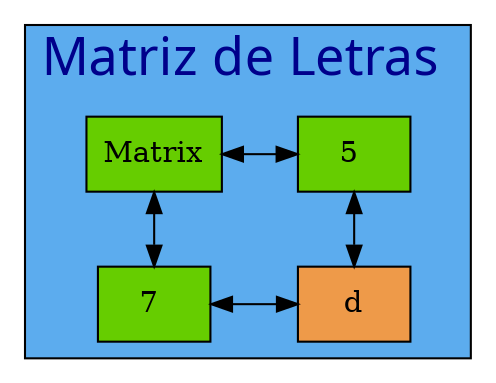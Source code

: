  digraph tablero{ 

graph[ranksep= "0.5",nodesep= "0.5"];
subgraph cluster_1 {

fontname=algerian
label= "Matriz de Letras ";
 labelloc=t;
fontcolor=blue4;
fontsize=25;
style=filled;
fillcolor=steelblue2;

node [shape=box fillcolor=chartreuse3];
mt[label= "Matrix" style=radial group=0]
{rank=same;
0[label= "5 " style=radial,group=5]
mt->0[dir=both];};

64[label= "7 " style=radial,group=0]
mt->64[dir=both];

node[shape=box height=0.5 style=filled fontcolor=black fillcolor=tan2]
25770521136[label="d" style=radial,group=5];


0->25770521136[dir=both]

25770521136[label="d"];


{rank=same;64->25770521136[dir=both] }
 }

}